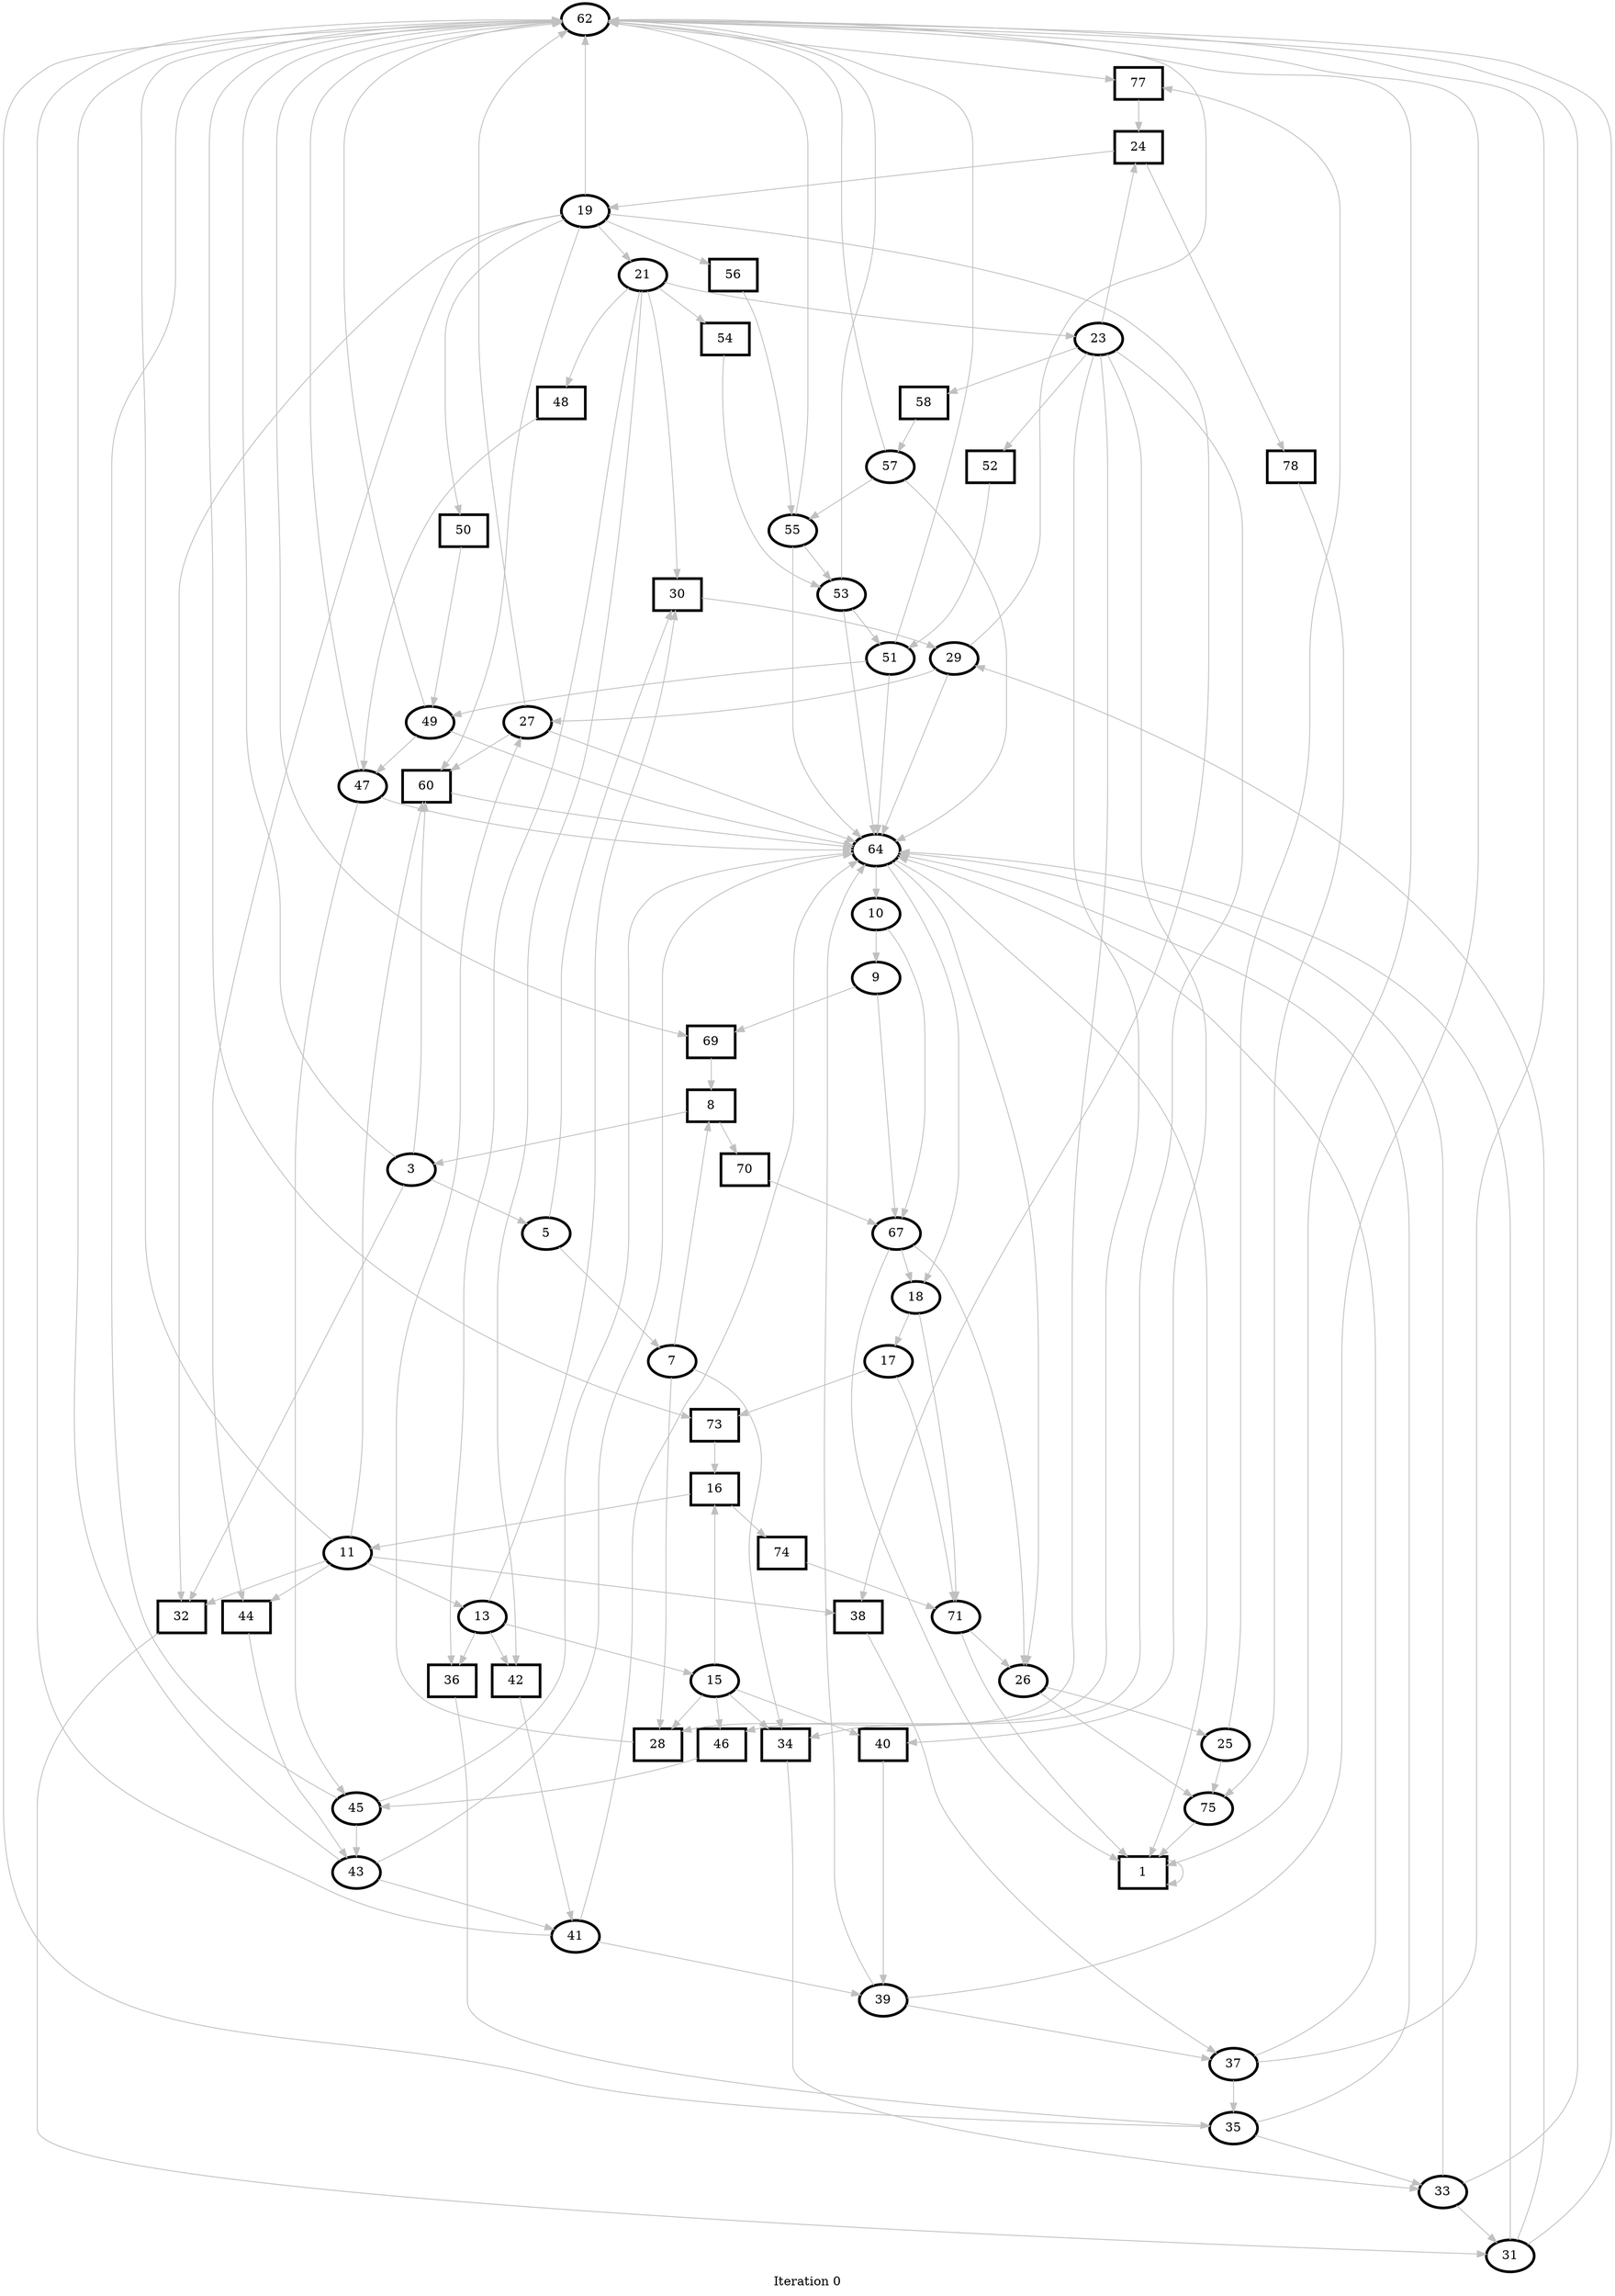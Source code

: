 digraph G {
    label ="Iteration 0"
    0 [penwidth=3,label="62",pos="10,12!"]
    1 [penwidth=3,label="64",pos="10,-1!"]
    2 [penwidth=3,shape = "rectangle",label="1",pos="15,3!"]
    3 [penwidth=3,shape = "rectangle",label="60",pos="0,0!"]
    4 [penwidth=3,label="27",pos="0,1!"]
    5 [penwidth=3,shape = "rectangle",label="28",pos="1,1!"]
    6 [penwidth=3,label="29",pos="0,2!"]
    7 [penwidth=3,shape = "rectangle",label="30",pos="1,2!"]
    8 [penwidth=3,label="31",pos="0,3!"]
    9 [penwidth=3,shape = "rectangle",label="32",pos="1,3!"]
    10 [penwidth=3,label="33",pos="0,4!"]
    11 [penwidth=3,shape = "rectangle",label="34",pos="1,4!"]
    12 [penwidth=3,label="35",pos="0,5!"]
    13 [penwidth=3,shape = "rectangle",label="36",pos="1,5!"]
    14 [penwidth=3,label="37",pos="0,6!"]
    15 [penwidth=3,shape = "rectangle",label="38",pos="1,6!"]
    16 [penwidth=3,label="39",pos="0,7!"]
    17 [penwidth=3,shape = "rectangle",label="40",pos="1,7!"]
    18 [penwidth=3,label="41",pos="0,8!"]
    19 [penwidth=3,shape = "rectangle",label="42",pos="1,8!"]
    20 [penwidth=3,label="43",pos="0,9!"]
    21 [penwidth=3,shape = "rectangle",label="44",pos="1,9!"]
    22 [penwidth=3,label="45",pos="0,10!"]
    23 [penwidth=3,shape = "rectangle",label="46",pos="1,10!"]
    24 [penwidth=3,label="47",pos="0,11!"]
    25 [penwidth=3,shape = "rectangle",label="48",pos="1,11!"]
    26 [penwidth=3,label="49",pos="0,12!"]
    27 [penwidth=3,shape = "rectangle",label="50",pos="1,12!"]
    28 [penwidth=3,label="51",pos="0,13!"]
    29 [penwidth=3,shape = "rectangle",label="52",pos="1,13!"]
    30 [penwidth=3,label="53",pos="0,14!"]
    31 [penwidth=3,shape = "rectangle",label="54",pos="1,14!"]
    32 [penwidth=3,label="55",pos="0,15!"]
    33 [penwidth=3,shape = "rectangle",label="56",pos="1,15!"]
    34 [penwidth=3,label="57",pos="0,16!"]
    35 [penwidth=3,shape = "rectangle",label="58",pos="1,16!"]
    36 [penwidth=3,label="19",pos="5,11!"]
    37 [penwidth=3,label="21",pos="4,10!"]
    38 [penwidth=3,label="23",pos="5,9!"]
    39 [penwidth=3,shape = "rectangle",label="24",pos="6,10!"]
    40 [penwidth=3,label="25",pos="8,8!"]
    41 [penwidth=3,label="26",pos="9,8!"]
    42 [penwidth=3,label="75",pos="10,10!"]
    43 [penwidth=3,shape = "rectangle",label="77",pos="7,8!"]
    44 [penwidth=3,shape = "rectangle",label="78",pos="8,10!"]
    45 [penwidth=3,label="11",pos="5,7!"]
    46 [penwidth=3,label="13",pos="4,6!"]
    47 [penwidth=3,label="15",pos="5,5!"]
    48 [penwidth=3,shape = "rectangle",label="16",pos="6,6!"]
    49 [penwidth=3,label="17",pos="8,4!"]
    50 [penwidth=3,label="18",pos="9,4!"]
    51 [penwidth=3,label="71",pos="10,6!"]
    52 [penwidth=3,shape = "rectangle",label="73",pos="7,4!"]
    53 [penwidth=3,shape = "rectangle",label="74",pos="8,6!"]
    54 [penwidth=3,label="3",pos="5,3!"]
    55 [penwidth=3,label="5",pos="4,2!"]
    56 [penwidth=3,label="7",pos="5,1!"]
    57 [penwidth=3,shape = "rectangle",label="8",pos="6,2!"]
    58 [penwidth=3,label="9",pos="8,0!"]
    59 [penwidth=3,label="10",pos="9,0!"]
    60 [penwidth=3,label="67",pos="10,2!"]
    61 [penwidth=3,shape = "rectangle",label="69",pos="7,0!"]
    62 [penwidth=3,shape = "rectangle",label="70",pos="8,2!"]

    3 -> 1 [penwidth=1,color="grey"]
    0 -> 2 [penwidth=1,color="grey"]
    1 -> 2 [penwidth=1,color="grey"]
    2 -> 2 [penwidth=1,color="grey"]
    4 -> 0 [penwidth=1,color="grey"]
    4 -> 1 [penwidth=1,color="grey"]
    4 -> 3 [penwidth=1,color="grey"]
    5 -> 4 [penwidth=1,color="grey"]
    6 -> 4 [penwidth=1,color="grey"]
    6 -> 1 [penwidth=1,color="grey"]
    6 -> 0 [penwidth=1,color="grey"]
    7 -> 6 [penwidth=1,color="grey"]
    8 -> 6 [penwidth=1,color="grey"]
    8 -> 1 [penwidth=1,color="grey"]
    8 -> 0 [penwidth=1,color="grey"]
    9 -> 8 [penwidth=1,color="grey"]
    10 -> 8 [penwidth=1,color="grey"]
    10 -> 1 [penwidth=1,color="grey"]
    10 -> 0 [penwidth=1,color="grey"]
    11 -> 10 [penwidth=1,color="grey"]
    12 -> 10 [penwidth=1,color="grey"]
    12 -> 1 [penwidth=1,color="grey"]
    12 -> 0 [penwidth=1,color="grey"]
    13 -> 12 [penwidth=1,color="grey"]
    14 -> 12 [penwidth=1,color="grey"]
    14 -> 1 [penwidth=1,color="grey"]
    14 -> 0 [penwidth=1,color="grey"]
    15 -> 14 [penwidth=1,color="grey"]
    16 -> 14 [penwidth=1,color="grey"]
    16 -> 1 [penwidth=1,color="grey"]
    16 -> 0 [penwidth=1,color="grey"]
    17 -> 16 [penwidth=1,color="grey"]
    18 -> 16 [penwidth=1,color="grey"]
    18 -> 1 [penwidth=1,color="grey"]
    18 -> 0 [penwidth=1,color="grey"]
    19 -> 18 [penwidth=1,color="grey"]
    20 -> 18 [penwidth=1,color="grey"]
    20 -> 1 [penwidth=1,color="grey"]
    20 -> 0 [penwidth=1,color="grey"]
    21 -> 20 [penwidth=1,color="grey"]
    22 -> 20 [penwidth=1,color="grey"]
    22 -> 1 [penwidth=1,color="grey"]
    22 -> 0 [penwidth=1,color="grey"]
    23 -> 22 [penwidth=1,color="grey"]
    24 -> 22 [penwidth=1,color="grey"]
    24 -> 1 [penwidth=1,color="grey"]
    24 -> 0 [penwidth=1,color="grey"]
    25 -> 24 [penwidth=1,color="grey"]
    26 -> 24 [penwidth=1,color="grey"]
    26 -> 1 [penwidth=1,color="grey"]
    26 -> 0 [penwidth=1,color="grey"]
    27 -> 26 [penwidth=1,color="grey"]
    28 -> 26 [penwidth=1,color="grey"]
    28 -> 1 [penwidth=1,color="grey"]
    28 -> 0 [penwidth=1,color="grey"]
    29 -> 28 [penwidth=1,color="grey"]
    30 -> 28 [penwidth=1,color="grey"]
    30 -> 1 [penwidth=1,color="grey"]
    30 -> 0 [penwidth=1,color="grey"]
    31 -> 30 [penwidth=1,color="grey"]
    32 -> 30 [penwidth=1,color="grey"]
    32 -> 1 [penwidth=1,color="grey"]
    32 -> 0 [penwidth=1,color="grey"]
    33 -> 32 [penwidth=1,color="grey"]
    34 -> 32 [penwidth=1,color="grey"]
    34 -> 1 [penwidth=1,color="grey"]
    34 -> 0 [penwidth=1,color="grey"]
    35 -> 34 [penwidth=1,color="grey"]
    36 -> 0 [penwidth=1,color="grey"]
    36 -> 3 [penwidth=1,color="grey"]
    36 -> 37 [penwidth=1,color="grey"]
    36 -> 9 [penwidth=1,color="grey"]
    36 -> 15 [penwidth=1,color="grey"]
    36 -> 21 [penwidth=1,color="grey"]
    36 -> 27 [penwidth=1,color="grey"]
    36 -> 33 [penwidth=1,color="grey"]
    37 -> 38 [penwidth=1,color="grey"]
    37 -> 7 [penwidth=1,color="grey"]
    37 -> 13 [penwidth=1,color="grey"]
    37 -> 19 [penwidth=1,color="grey"]
    37 -> 25 [penwidth=1,color="grey"]
    37 -> 31 [penwidth=1,color="grey"]
    38 -> 39 [penwidth=1,color="grey"]
    38 -> 5 [penwidth=1,color="grey"]
    38 -> 11 [penwidth=1,color="grey"]
    38 -> 17 [penwidth=1,color="grey"]
    38 -> 23 [penwidth=1,color="grey"]
    38 -> 29 [penwidth=1,color="grey"]
    38 -> 35 [penwidth=1,color="grey"]
    39 -> 44 [penwidth=1,color="grey"]
    39 -> 36 [penwidth=1,color="grey"]
    40 -> 43 [penwidth=1,color="grey"]
    40 -> 42 [penwidth=1,color="grey"]
    41 -> 40 [penwidth=1,color="grey"]
    41 -> 42 [penwidth=1,color="grey"]
    42 -> 2 [penwidth=1,color="grey"]
    43 -> 39 [penwidth=1,color="grey"]
    44 -> 42 [penwidth=1,color="grey"]
    45 -> 0 [penwidth=1,color="grey"]
    45 -> 3 [penwidth=1,color="grey"]
    45 -> 46 [penwidth=1,color="grey"]
    45 -> 9 [penwidth=1,color="grey"]
    45 -> 15 [penwidth=1,color="grey"]
    45 -> 21 [penwidth=1,color="grey"]
    46 -> 47 [penwidth=1,color="grey"]
    46 -> 7 [penwidth=1,color="grey"]
    46 -> 13 [penwidth=1,color="grey"]
    46 -> 19 [penwidth=1,color="grey"]
    47 -> 48 [penwidth=1,color="grey"]
    47 -> 5 [penwidth=1,color="grey"]
    47 -> 11 [penwidth=1,color="grey"]
    47 -> 17 [penwidth=1,color="grey"]
    47 -> 23 [penwidth=1,color="grey"]
    48 -> 53 [penwidth=1,color="grey"]
    48 -> 45 [penwidth=1,color="grey"]
    49 -> 52 [penwidth=1,color="grey"]
    49 -> 51 [penwidth=1,color="grey"]
    50 -> 49 [penwidth=1,color="grey"]
    50 -> 51 [penwidth=1,color="grey"]
    51 -> 2 [penwidth=1,color="grey"]
    51 -> 41 [penwidth=1,color="grey"]
    52 -> 48 [penwidth=1,color="grey"]
    53 -> 51 [penwidth=1,color="grey"]
    54 -> 0 [penwidth=1,color="grey"]
    54 -> 3 [penwidth=1,color="grey"]
    54 -> 55 [penwidth=1,color="grey"]
    54 -> 9 [penwidth=1,color="grey"]
    55 -> 56 [penwidth=1,color="grey"]
    55 -> 7 [penwidth=1,color="grey"]
    56 -> 57 [penwidth=1,color="grey"]
    56 -> 5 [penwidth=1,color="grey"]
    56 -> 11 [penwidth=1,color="grey"]
    57 -> 62 [penwidth=1,color="grey"]
    57 -> 54 [penwidth=1,color="grey"]
    58 -> 61 [penwidth=1,color="grey"]
    58 -> 60 [penwidth=1,color="grey"]
    59 -> 58 [penwidth=1,color="grey"]
    59 -> 60 [penwidth=1,color="grey"]
    60 -> 2 [penwidth=1,color="grey"]
    60 -> 50 [penwidth=1,color="grey"]
    60 -> 41 [penwidth=1,color="grey"]
    61 -> 57 [penwidth=1,color="grey"]
    62 -> 60 [penwidth=1,color="grey"]
    0 -> 61 [penwidth=1,color="grey"]
    1 -> 59 [penwidth=1,color="grey"]
    0 -> 52 [penwidth=1,color="grey"]
    1 -> 50 [penwidth=1,color="grey"]
    0 -> 43 [penwidth=1,color="grey"]
    1 -> 41 [penwidth=1,color="grey"]
}